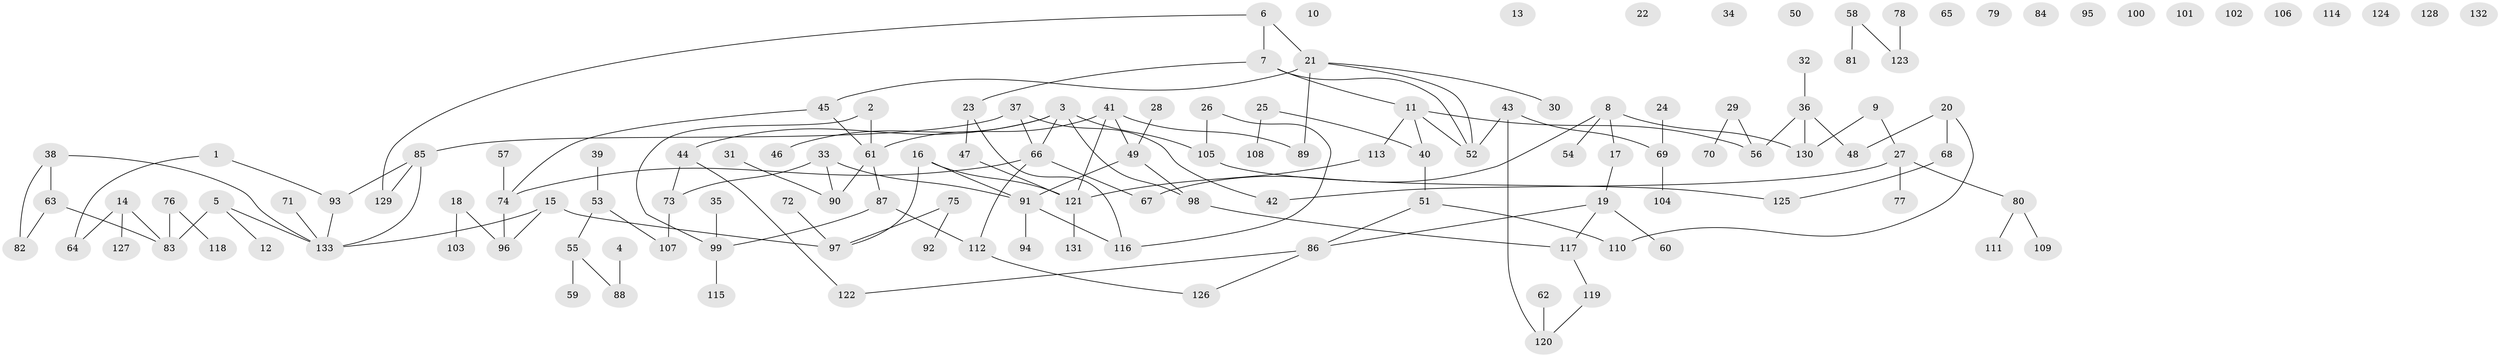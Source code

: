 // coarse degree distribution, {3: 0.2597402597402597, 6: 0.05194805194805195, 5: 0.03896103896103896, 2: 0.2727272727272727, 4: 0.11688311688311688, 10: 0.012987012987012988, 1: 0.24675324675324675}
// Generated by graph-tools (version 1.1) at 2025/48/03/04/25 22:48:14]
// undirected, 133 vertices, 143 edges
graph export_dot {
  node [color=gray90,style=filled];
  1;
  2;
  3;
  4;
  5;
  6;
  7;
  8;
  9;
  10;
  11;
  12;
  13;
  14;
  15;
  16;
  17;
  18;
  19;
  20;
  21;
  22;
  23;
  24;
  25;
  26;
  27;
  28;
  29;
  30;
  31;
  32;
  33;
  34;
  35;
  36;
  37;
  38;
  39;
  40;
  41;
  42;
  43;
  44;
  45;
  46;
  47;
  48;
  49;
  50;
  51;
  52;
  53;
  54;
  55;
  56;
  57;
  58;
  59;
  60;
  61;
  62;
  63;
  64;
  65;
  66;
  67;
  68;
  69;
  70;
  71;
  72;
  73;
  74;
  75;
  76;
  77;
  78;
  79;
  80;
  81;
  82;
  83;
  84;
  85;
  86;
  87;
  88;
  89;
  90;
  91;
  92;
  93;
  94;
  95;
  96;
  97;
  98;
  99;
  100;
  101;
  102;
  103;
  104;
  105;
  106;
  107;
  108;
  109;
  110;
  111;
  112;
  113;
  114;
  115;
  116;
  117;
  118;
  119;
  120;
  121;
  122;
  123;
  124;
  125;
  126;
  127;
  128;
  129;
  130;
  131;
  132;
  133;
  1 -- 64;
  1 -- 93;
  2 -- 61;
  2 -- 99;
  3 -- 44;
  3 -- 46;
  3 -- 66;
  3 -- 98;
  3 -- 105;
  4 -- 88;
  5 -- 12;
  5 -- 83;
  5 -- 133;
  6 -- 7;
  6 -- 21;
  6 -- 129;
  7 -- 11;
  7 -- 23;
  7 -- 52;
  8 -- 17;
  8 -- 54;
  8 -- 67;
  8 -- 130;
  9 -- 27;
  9 -- 130;
  11 -- 40;
  11 -- 52;
  11 -- 56;
  11 -- 113;
  14 -- 64;
  14 -- 83;
  14 -- 127;
  15 -- 96;
  15 -- 97;
  15 -- 133;
  16 -- 91;
  16 -- 97;
  16 -- 121;
  17 -- 19;
  18 -- 96;
  18 -- 103;
  19 -- 60;
  19 -- 86;
  19 -- 117;
  20 -- 48;
  20 -- 68;
  20 -- 110;
  21 -- 30;
  21 -- 45;
  21 -- 52;
  21 -- 89;
  23 -- 47;
  23 -- 116;
  24 -- 69;
  25 -- 40;
  25 -- 108;
  26 -- 105;
  26 -- 116;
  27 -- 42;
  27 -- 77;
  27 -- 80;
  28 -- 49;
  29 -- 56;
  29 -- 70;
  31 -- 90;
  32 -- 36;
  33 -- 73;
  33 -- 90;
  33 -- 91;
  35 -- 99;
  36 -- 48;
  36 -- 56;
  36 -- 130;
  37 -- 42;
  37 -- 66;
  37 -- 85;
  38 -- 63;
  38 -- 82;
  38 -- 133;
  39 -- 53;
  40 -- 51;
  41 -- 49;
  41 -- 61;
  41 -- 89;
  41 -- 121;
  43 -- 52;
  43 -- 69;
  43 -- 120;
  44 -- 73;
  44 -- 122;
  45 -- 61;
  45 -- 74;
  47 -- 121;
  49 -- 91;
  49 -- 98;
  51 -- 86;
  51 -- 110;
  53 -- 55;
  53 -- 107;
  55 -- 59;
  55 -- 88;
  57 -- 74;
  58 -- 81;
  58 -- 123;
  61 -- 87;
  61 -- 90;
  62 -- 120;
  63 -- 82;
  63 -- 83;
  66 -- 67;
  66 -- 74;
  66 -- 112;
  68 -- 125;
  69 -- 104;
  71 -- 133;
  72 -- 97;
  73 -- 107;
  74 -- 96;
  75 -- 92;
  75 -- 97;
  76 -- 83;
  76 -- 118;
  78 -- 123;
  80 -- 109;
  80 -- 111;
  85 -- 93;
  85 -- 129;
  85 -- 133;
  86 -- 122;
  86 -- 126;
  87 -- 99;
  87 -- 112;
  91 -- 94;
  91 -- 116;
  93 -- 133;
  98 -- 117;
  99 -- 115;
  105 -- 125;
  112 -- 126;
  113 -- 121;
  117 -- 119;
  119 -- 120;
  121 -- 131;
}
